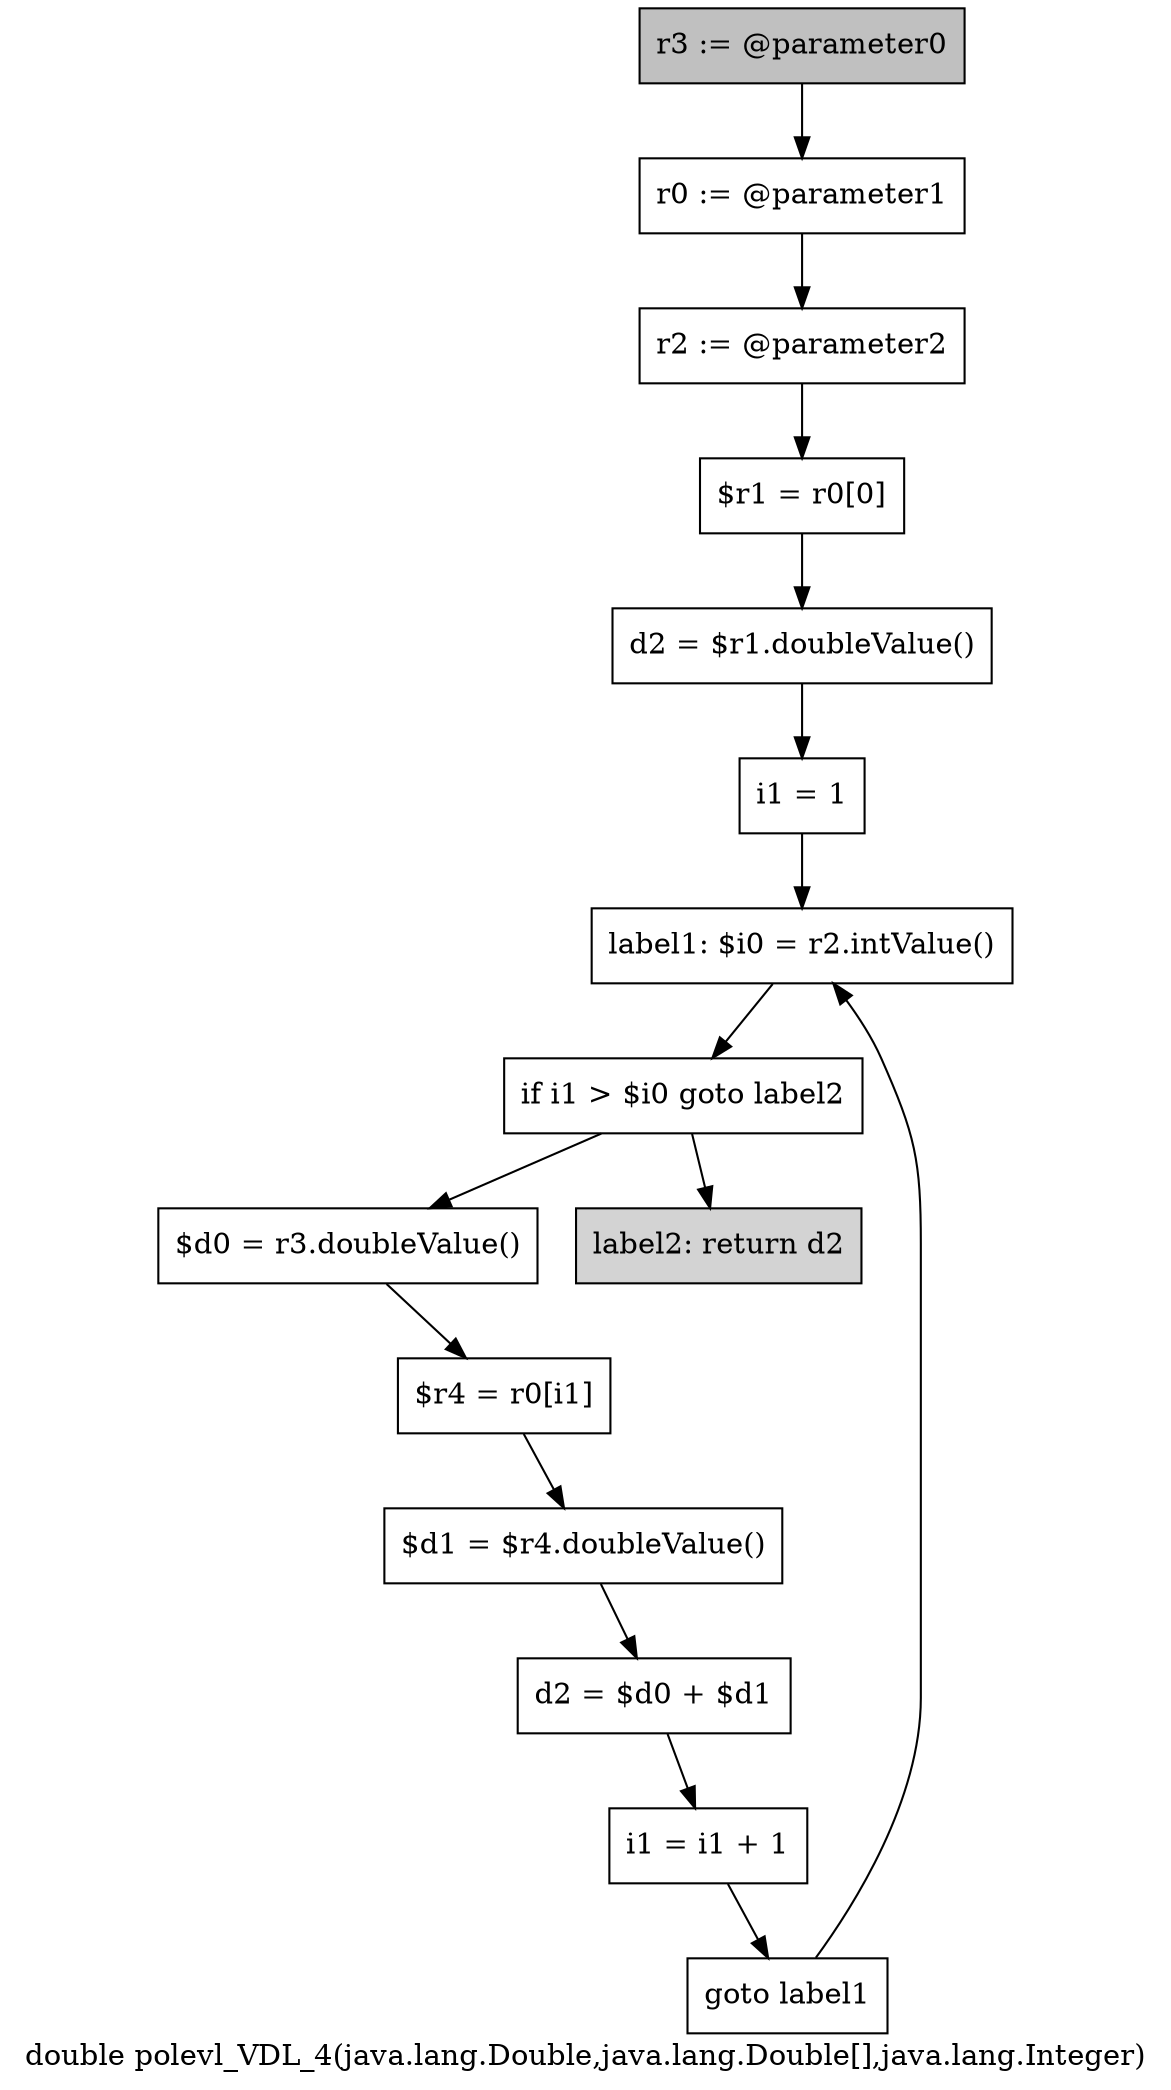 digraph "double polevl_VDL_4(java.lang.Double,java.lang.Double[],java.lang.Integer)" {
    label="double polevl_VDL_4(java.lang.Double,java.lang.Double[],java.lang.Integer)";
    node [shape=box];
    "0" [style=filled,fillcolor=gray,label="r3 := @parameter0",];
    "1" [label="r0 := @parameter1",];
    "0"->"1";
    "2" [label="r2 := @parameter2",];
    "1"->"2";
    "3" [label="$r1 = r0[0]",];
    "2"->"3";
    "4" [label="d2 = $r1.doubleValue()",];
    "3"->"4";
    "5" [label="i1 = 1",];
    "4"->"5";
    "6" [label="label1: $i0 = r2.intValue()",];
    "5"->"6";
    "7" [label="if i1 > $i0 goto label2",];
    "6"->"7";
    "8" [label="$d0 = r3.doubleValue()",];
    "7"->"8";
    "14" [style=filled,fillcolor=lightgray,label="label2: return d2",];
    "7"->"14";
    "9" [label="$r4 = r0[i1]",];
    "8"->"9";
    "10" [label="$d1 = $r4.doubleValue()",];
    "9"->"10";
    "11" [label="d2 = $d0 + $d1",];
    "10"->"11";
    "12" [label="i1 = i1 + 1",];
    "11"->"12";
    "13" [label="goto label1",];
    "12"->"13";
    "13"->"6";
}
